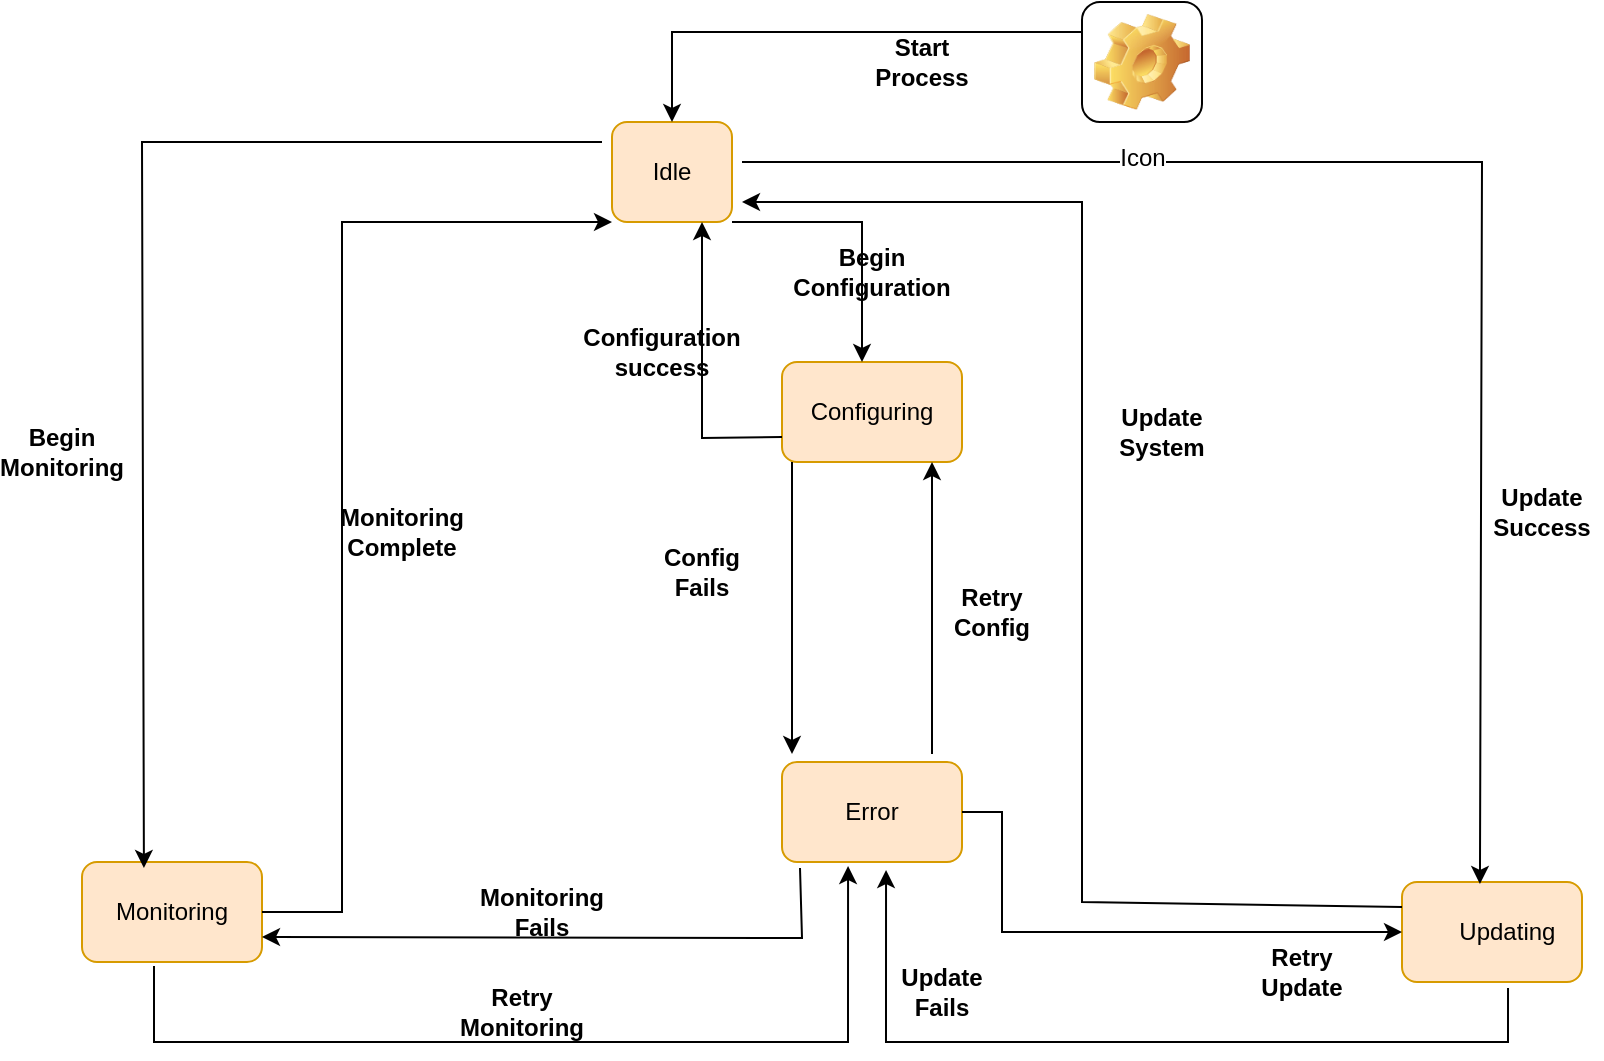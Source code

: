 <mxfile version="24.3.1" type="github">
  <diagram name="Page-1" id="3qPd2GnRzAJ4sjku8kov">
    <mxGraphModel dx="880" dy="468" grid="1" gridSize="10" guides="1" tooltips="1" connect="1" arrows="1" fold="1" page="1" pageScale="1" pageWidth="850" pageHeight="1100" math="0" shadow="0">
      <root>
        <mxCell id="0" />
        <mxCell id="1" parent="0" />
        <mxCell id="krIi_iib2rqpbj5Wp_bl-1" value="Idle" style="rounded=1;whiteSpace=wrap;html=1;fillColor=#ffe6cc;strokeColor=#d79b00;" vertex="1" parent="1">
          <mxGeometry x="335" y="70" width="60" height="50" as="geometry" />
        </mxCell>
        <mxCell id="krIi_iib2rqpbj5Wp_bl-2" value="Configuring" style="rounded=1;whiteSpace=wrap;html=1;fillColor=#ffe6cc;strokeColor=#d79b00;" vertex="1" parent="1">
          <mxGeometry x="420" y="190" width="90" height="50" as="geometry" />
        </mxCell>
        <mxCell id="krIi_iib2rqpbj5Wp_bl-3" value="Monitoring" style="rounded=1;whiteSpace=wrap;html=1;fillColor=#ffe6cc;strokeColor=#d79b00;" vertex="1" parent="1">
          <mxGeometry x="70" y="440" width="90" height="50" as="geometry" />
        </mxCell>
        <mxCell id="krIi_iib2rqpbj5Wp_bl-4" value="&lt;span style=&quot;white-space: pre;&quot;&gt;&#x9;&lt;/span&gt;Updating" style="rounded=1;whiteSpace=wrap;html=1;fillColor=#ffe6cc;strokeColor=#d79b00;align=left;" vertex="1" parent="1">
          <mxGeometry x="730" y="450" width="90" height="50" as="geometry" />
        </mxCell>
        <mxCell id="krIi_iib2rqpbj5Wp_bl-5" value="Error" style="rounded=1;whiteSpace=wrap;html=1;fillColor=#ffe6cc;strokeColor=#d79b00;" vertex="1" parent="1">
          <mxGeometry x="420" y="390" width="90" height="50" as="geometry" />
        </mxCell>
        <mxCell id="krIi_iib2rqpbj5Wp_bl-6" value="" style="endArrow=classic;html=1;rounded=0;entryX=0.344;entryY=0.06;entryDx=0;entryDy=0;entryPerimeter=0;" edge="1" parent="1" target="krIi_iib2rqpbj5Wp_bl-3">
          <mxGeometry width="50" height="50" relative="1" as="geometry">
            <mxPoint x="330" y="80" as="sourcePoint" />
            <mxPoint x="230" y="280" as="targetPoint" />
            <Array as="points">
              <mxPoint x="100" y="80" />
            </Array>
          </mxGeometry>
        </mxCell>
        <mxCell id="krIi_iib2rqpbj5Wp_bl-7" value="" style="endArrow=classic;html=1;rounded=0;entryX=0.433;entryY=0.02;entryDx=0;entryDy=0;entryPerimeter=0;" edge="1" parent="1" target="krIi_iib2rqpbj5Wp_bl-4">
          <mxGeometry width="50" height="50" relative="1" as="geometry">
            <mxPoint x="400" y="90" as="sourcePoint" />
            <mxPoint x="450" y="220" as="targetPoint" />
            <Array as="points">
              <mxPoint x="770" y="90" />
            </Array>
          </mxGeometry>
        </mxCell>
        <mxCell id="krIi_iib2rqpbj5Wp_bl-8" value="" style="endArrow=classic;html=1;rounded=0;exitX=0;exitY=0.25;exitDx=0;exitDy=0;" edge="1" parent="1" source="krIi_iib2rqpbj5Wp_bl-4">
          <mxGeometry width="50" height="50" relative="1" as="geometry">
            <mxPoint x="550" y="320" as="sourcePoint" />
            <mxPoint x="400" y="110" as="targetPoint" />
            <Array as="points">
              <mxPoint x="570" y="460" />
              <mxPoint x="570" y="303" />
              <mxPoint x="570" y="110" />
            </Array>
          </mxGeometry>
        </mxCell>
        <mxCell id="krIi_iib2rqpbj5Wp_bl-9" value="" style="endArrow=classic;html=1;rounded=0;entryX=0;entryY=1;entryDx=0;entryDy=0;exitX=1;exitY=0.5;exitDx=0;exitDy=0;" edge="1" parent="1" source="krIi_iib2rqpbj5Wp_bl-3" target="krIi_iib2rqpbj5Wp_bl-1">
          <mxGeometry width="50" height="50" relative="1" as="geometry">
            <mxPoint x="335" y="300" as="sourcePoint" />
            <mxPoint x="450" y="220" as="targetPoint" />
            <Array as="points">
              <mxPoint x="200" y="465" />
              <mxPoint x="200" y="120" />
            </Array>
          </mxGeometry>
        </mxCell>
        <mxCell id="krIi_iib2rqpbj5Wp_bl-10" value="" style="endArrow=classic;html=1;rounded=0;entryX=0.75;entryY=1;entryDx=0;entryDy=0;exitX=0;exitY=0.75;exitDx=0;exitDy=0;" edge="1" parent="1" source="krIi_iib2rqpbj5Wp_bl-2" target="krIi_iib2rqpbj5Wp_bl-1">
          <mxGeometry width="50" height="50" relative="1" as="geometry">
            <mxPoint x="380" y="240" as="sourcePoint" />
            <mxPoint x="450" y="220" as="targetPoint" />
            <Array as="points">
              <mxPoint x="380" y="228" />
            </Array>
          </mxGeometry>
        </mxCell>
        <mxCell id="krIi_iib2rqpbj5Wp_bl-11" value="" style="endArrow=classic;html=1;rounded=0;exitX=1;exitY=1;exitDx=0;exitDy=0;" edge="1" parent="1" source="krIi_iib2rqpbj5Wp_bl-1">
          <mxGeometry width="50" height="50" relative="1" as="geometry">
            <mxPoint x="400" y="270" as="sourcePoint" />
            <mxPoint x="460" y="190" as="targetPoint" />
            <Array as="points">
              <mxPoint x="460" y="120" />
              <mxPoint x="460" y="150" />
            </Array>
          </mxGeometry>
        </mxCell>
        <mxCell id="krIi_iib2rqpbj5Wp_bl-12" value="" style="endArrow=classic;html=1;rounded=0;" edge="1" parent="1">
          <mxGeometry width="50" height="50" relative="1" as="geometry">
            <mxPoint x="495" y="386" as="sourcePoint" />
            <mxPoint x="495" y="240" as="targetPoint" />
            <Array as="points">
              <mxPoint x="495" y="240" />
            </Array>
          </mxGeometry>
        </mxCell>
        <mxCell id="krIi_iib2rqpbj5Wp_bl-13" value="" style="endArrow=classic;html=1;rounded=0;entryX=0.689;entryY=-0.04;entryDx=0;entryDy=0;entryPerimeter=0;exitX=0.689;exitY=1.04;exitDx=0;exitDy=0;exitPerimeter=0;" edge="1" parent="1">
          <mxGeometry width="50" height="50" relative="1" as="geometry">
            <mxPoint x="425" y="240" as="sourcePoint" />
            <mxPoint x="425" y="386" as="targetPoint" />
          </mxGeometry>
        </mxCell>
        <mxCell id="krIi_iib2rqpbj5Wp_bl-14" value="" style="endArrow=classic;html=1;rounded=0;entryX=0.367;entryY=1.04;entryDx=0;entryDy=0;entryPerimeter=0;exitX=0.4;exitY=1.04;exitDx=0;exitDy=0;exitPerimeter=0;" edge="1" parent="1" source="krIi_iib2rqpbj5Wp_bl-3" target="krIi_iib2rqpbj5Wp_bl-5">
          <mxGeometry width="50" height="50" relative="1" as="geometry">
            <mxPoint x="110" y="530" as="sourcePoint" />
            <mxPoint x="450" y="420" as="targetPoint" />
            <Array as="points">
              <mxPoint x="106" y="530" />
              <mxPoint x="453" y="530" />
            </Array>
          </mxGeometry>
        </mxCell>
        <mxCell id="krIi_iib2rqpbj5Wp_bl-16" value="" style="endArrow=classic;html=1;rounded=0;entryX=0.578;entryY=1.08;entryDx=0;entryDy=0;entryPerimeter=0;exitX=0.589;exitY=1.06;exitDx=0;exitDy=0;exitPerimeter=0;" edge="1" parent="1" source="krIi_iib2rqpbj5Wp_bl-4" target="krIi_iib2rqpbj5Wp_bl-5">
          <mxGeometry width="50" height="50" relative="1" as="geometry">
            <mxPoint x="790" y="530" as="sourcePoint" />
            <mxPoint x="450" y="420" as="targetPoint" />
            <Array as="points">
              <mxPoint x="783" y="530" />
              <mxPoint x="472" y="530" />
            </Array>
          </mxGeometry>
        </mxCell>
        <mxCell id="krIi_iib2rqpbj5Wp_bl-17" value="" style="endArrow=classic;html=1;rounded=0;entryX=0;entryY=0.5;entryDx=0;entryDy=0;exitX=1;exitY=0.5;exitDx=0;exitDy=0;" edge="1" parent="1" source="krIi_iib2rqpbj5Wp_bl-5" target="krIi_iib2rqpbj5Wp_bl-4">
          <mxGeometry width="50" height="50" relative="1" as="geometry">
            <mxPoint x="530" y="440" as="sourcePoint" />
            <mxPoint x="450" y="420" as="targetPoint" />
            <Array as="points">
              <mxPoint x="530" y="415" />
              <mxPoint x="530" y="475" />
            </Array>
          </mxGeometry>
        </mxCell>
        <mxCell id="krIi_iib2rqpbj5Wp_bl-18" value="&lt;b&gt;Begin Configuration&lt;/b&gt;" style="text;html=1;align=center;verticalAlign=middle;whiteSpace=wrap;rounded=0;" vertex="1" parent="1">
          <mxGeometry x="435" y="130" width="60" height="30" as="geometry" />
        </mxCell>
        <mxCell id="krIi_iib2rqpbj5Wp_bl-19" value="&lt;b&gt;Configuration success&lt;/b&gt;" style="text;html=1;align=center;verticalAlign=middle;whiteSpace=wrap;rounded=0;" vertex="1" parent="1">
          <mxGeometry x="330" y="170" width="60" height="30" as="geometry" />
        </mxCell>
        <mxCell id="krIi_iib2rqpbj5Wp_bl-20" value="&lt;b&gt;Retry Config&lt;/b&gt;" style="text;html=1;align=center;verticalAlign=middle;whiteSpace=wrap;rounded=0;" vertex="1" parent="1">
          <mxGeometry x="495" y="300" width="60" height="30" as="geometry" />
        </mxCell>
        <mxCell id="krIi_iib2rqpbj5Wp_bl-21" value="&lt;b&gt;Config Fails&lt;/b&gt;" style="text;html=1;align=center;verticalAlign=middle;whiteSpace=wrap;rounded=0;" vertex="1" parent="1">
          <mxGeometry x="350" y="280" width="60" height="30" as="geometry" />
        </mxCell>
        <mxCell id="krIi_iib2rqpbj5Wp_bl-22" value="" style="endArrow=classic;html=1;rounded=0;entryX=1;entryY=0.75;entryDx=0;entryDy=0;exitX=0.1;exitY=1.06;exitDx=0;exitDy=0;exitPerimeter=0;" edge="1" parent="1" source="krIi_iib2rqpbj5Wp_bl-5" target="krIi_iib2rqpbj5Wp_bl-3">
          <mxGeometry width="50" height="50" relative="1" as="geometry">
            <mxPoint x="410" y="480" as="sourcePoint" />
            <mxPoint x="450" y="520" as="targetPoint" />
            <Array as="points">
              <mxPoint x="430" y="478" />
            </Array>
          </mxGeometry>
        </mxCell>
        <mxCell id="krIi_iib2rqpbj5Wp_bl-23" value="&lt;b&gt;Monitoring Fails&lt;/b&gt;" style="text;html=1;align=center;verticalAlign=middle;whiteSpace=wrap;rounded=0;" vertex="1" parent="1">
          <mxGeometry x="270" y="450" width="60" height="30" as="geometry" />
        </mxCell>
        <mxCell id="krIi_iib2rqpbj5Wp_bl-24" value="&lt;b&gt;Retry Monitoring&lt;/b&gt;" style="text;html=1;align=center;verticalAlign=middle;whiteSpace=wrap;rounded=0;" vertex="1" parent="1">
          <mxGeometry x="260" y="500" width="60" height="30" as="geometry" />
        </mxCell>
        <mxCell id="krIi_iib2rqpbj5Wp_bl-25" value="&lt;b&gt;Begin Monitoring&lt;/b&gt;" style="text;html=1;align=center;verticalAlign=middle;whiteSpace=wrap;rounded=0;" vertex="1" parent="1">
          <mxGeometry x="30" y="220" width="60" height="30" as="geometry" />
        </mxCell>
        <mxCell id="krIi_iib2rqpbj5Wp_bl-26" value="&lt;b&gt;Monitoring Complete&lt;/b&gt;" style="text;html=1;align=center;verticalAlign=middle;whiteSpace=wrap;rounded=0;" vertex="1" parent="1">
          <mxGeometry x="200" y="260" width="60" height="30" as="geometry" />
        </mxCell>
        <mxCell id="krIi_iib2rqpbj5Wp_bl-27" value="&lt;b&gt;Update System&lt;/b&gt;" style="text;html=1;align=center;verticalAlign=middle;whiteSpace=wrap;rounded=0;" vertex="1" parent="1">
          <mxGeometry x="580" y="210" width="60" height="30" as="geometry" />
        </mxCell>
        <mxCell id="krIi_iib2rqpbj5Wp_bl-28" value="&lt;b&gt;Update Success&lt;/b&gt;" style="text;html=1;align=center;verticalAlign=middle;whiteSpace=wrap;rounded=0;" vertex="1" parent="1">
          <mxGeometry x="770" y="250" width="60" height="30" as="geometry" />
        </mxCell>
        <mxCell id="krIi_iib2rqpbj5Wp_bl-29" value="&lt;b&gt;Update Fails&lt;/b&gt;" style="text;html=1;align=center;verticalAlign=middle;whiteSpace=wrap;rounded=0;" vertex="1" parent="1">
          <mxGeometry x="470" y="490" width="60" height="30" as="geometry" />
        </mxCell>
        <mxCell id="krIi_iib2rqpbj5Wp_bl-31" value="&lt;b&gt;Retry Update&lt;/b&gt;" style="text;html=1;align=center;verticalAlign=middle;whiteSpace=wrap;rounded=0;" vertex="1" parent="1">
          <mxGeometry x="650" y="480" width="60" height="30" as="geometry" />
        </mxCell>
        <mxCell id="krIi_iib2rqpbj5Wp_bl-32" value="Icon" style="icon;html=1;image=img/clipart/Gear_128x128.png" vertex="1" parent="1">
          <mxGeometry x="570" y="10" width="60" height="60" as="geometry" />
        </mxCell>
        <mxCell id="krIi_iib2rqpbj5Wp_bl-33" value="" style="endArrow=classic;html=1;rounded=0;entryX=0.5;entryY=0;entryDx=0;entryDy=0;exitX=0;exitY=0.25;exitDx=0;exitDy=0;" edge="1" parent="1" source="krIi_iib2rqpbj5Wp_bl-32" target="krIi_iib2rqpbj5Wp_bl-1">
          <mxGeometry width="50" height="50" relative="1" as="geometry">
            <mxPoint x="360" y="20" as="sourcePoint" />
            <mxPoint x="450" y="220" as="targetPoint" />
            <Array as="points">
              <mxPoint x="365" y="25" />
            </Array>
          </mxGeometry>
        </mxCell>
        <mxCell id="krIi_iib2rqpbj5Wp_bl-34" value="&lt;b&gt;Start Process&lt;/b&gt;" style="text;html=1;align=center;verticalAlign=middle;whiteSpace=wrap;rounded=0;" vertex="1" parent="1">
          <mxGeometry x="460" y="25" width="60" height="30" as="geometry" />
        </mxCell>
      </root>
    </mxGraphModel>
  </diagram>
</mxfile>
